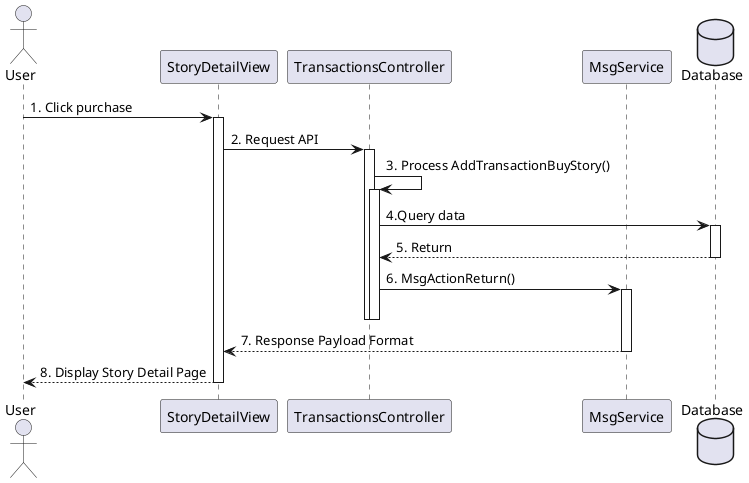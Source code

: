 @startuml
actor       User       as user
participant StoryDetailView as view

participant TransactionsController as controller

participant MsgService as msgService
database    Database as db

user -> view ++: 1. Click purchase
view -> controller ++ : 2. Request API
controller -> controller ++ : 3. Process AddTransactionBuyStory()
controller -> db ++ : 4.Query data
db --> controller -- : 5. Return
controller -> msgService ++-- : 6. MsgActionReturn()
deactivate controller
msgService --> view -- : 7. Response Payload Format
view --> user -- : 8. Display Story Detail Page

@enduml


